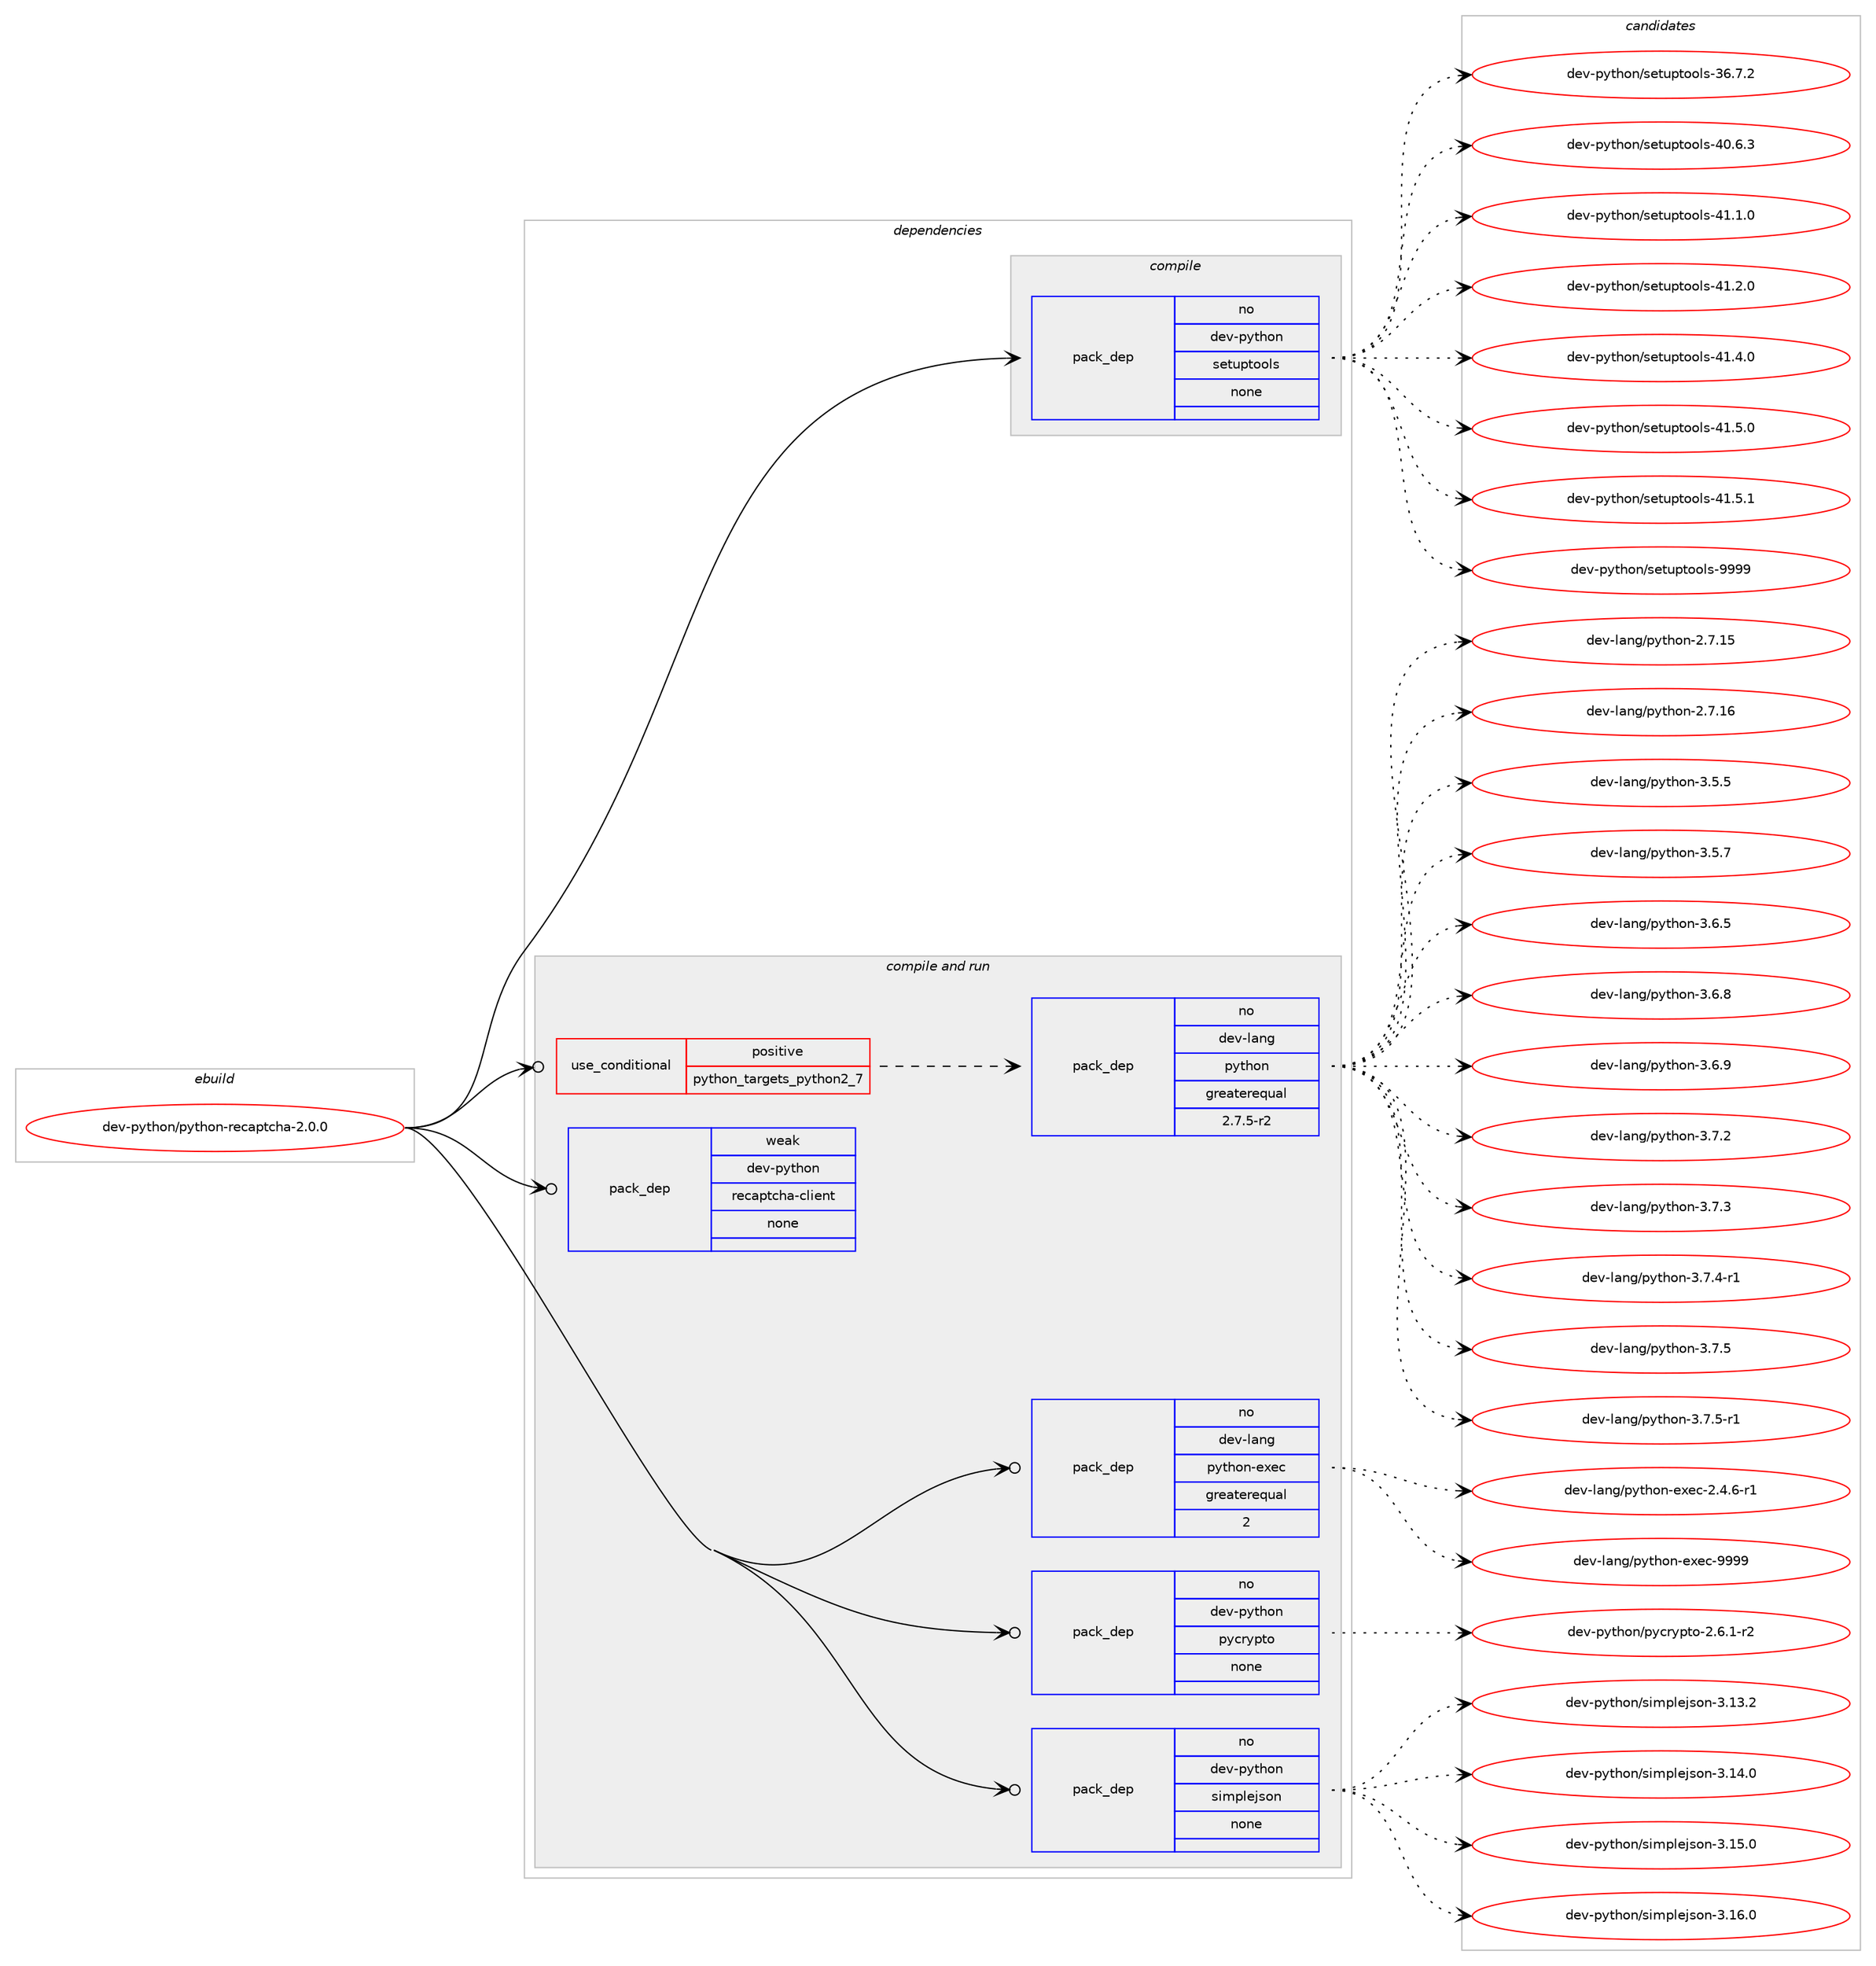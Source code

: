digraph prolog {

# *************
# Graph options
# *************

newrank=true;
concentrate=true;
compound=true;
graph [rankdir=LR,fontname=Helvetica,fontsize=10,ranksep=1.5];#, ranksep=2.5, nodesep=0.2];
edge  [arrowhead=vee];
node  [fontname=Helvetica,fontsize=10];

# **********
# The ebuild
# **********

subgraph cluster_leftcol {
color=gray;
rank=same;
label=<<i>ebuild</i>>;
id [label="dev-python/python-recaptcha-2.0.0", color=red, width=4, href="../dev-python/python-recaptcha-2.0.0.svg"];
}

# ****************
# The dependencies
# ****************

subgraph cluster_midcol {
color=gray;
label=<<i>dependencies</i>>;
subgraph cluster_compile {
fillcolor="#eeeeee";
style=filled;
label=<<i>compile</i>>;
subgraph pack472951 {
dependency632668 [label=<<TABLE BORDER="0" CELLBORDER="1" CELLSPACING="0" CELLPADDING="4" WIDTH="220"><TR><TD ROWSPAN="6" CELLPADDING="30">pack_dep</TD></TR><TR><TD WIDTH="110">no</TD></TR><TR><TD>dev-python</TD></TR><TR><TD>setuptools</TD></TR><TR><TD>none</TD></TR><TR><TD></TD></TR></TABLE>>, shape=none, color=blue];
}
id:e -> dependency632668:w [weight=20,style="solid",arrowhead="vee"];
}
subgraph cluster_compileandrun {
fillcolor="#eeeeee";
style=filled;
label=<<i>compile and run</i>>;
subgraph cond147846 {
dependency632669 [label=<<TABLE BORDER="0" CELLBORDER="1" CELLSPACING="0" CELLPADDING="4"><TR><TD ROWSPAN="3" CELLPADDING="10">use_conditional</TD></TR><TR><TD>positive</TD></TR><TR><TD>python_targets_python2_7</TD></TR></TABLE>>, shape=none, color=red];
subgraph pack472952 {
dependency632670 [label=<<TABLE BORDER="0" CELLBORDER="1" CELLSPACING="0" CELLPADDING="4" WIDTH="220"><TR><TD ROWSPAN="6" CELLPADDING="30">pack_dep</TD></TR><TR><TD WIDTH="110">no</TD></TR><TR><TD>dev-lang</TD></TR><TR><TD>python</TD></TR><TR><TD>greaterequal</TD></TR><TR><TD>2.7.5-r2</TD></TR></TABLE>>, shape=none, color=blue];
}
dependency632669:e -> dependency632670:w [weight=20,style="dashed",arrowhead="vee"];
}
id:e -> dependency632669:w [weight=20,style="solid",arrowhead="odotvee"];
subgraph pack472953 {
dependency632671 [label=<<TABLE BORDER="0" CELLBORDER="1" CELLSPACING="0" CELLPADDING="4" WIDTH="220"><TR><TD ROWSPAN="6" CELLPADDING="30">pack_dep</TD></TR><TR><TD WIDTH="110">no</TD></TR><TR><TD>dev-lang</TD></TR><TR><TD>python-exec</TD></TR><TR><TD>greaterequal</TD></TR><TR><TD>2</TD></TR></TABLE>>, shape=none, color=blue];
}
id:e -> dependency632671:w [weight=20,style="solid",arrowhead="odotvee"];
subgraph pack472954 {
dependency632672 [label=<<TABLE BORDER="0" CELLBORDER="1" CELLSPACING="0" CELLPADDING="4" WIDTH="220"><TR><TD ROWSPAN="6" CELLPADDING="30">pack_dep</TD></TR><TR><TD WIDTH="110">no</TD></TR><TR><TD>dev-python</TD></TR><TR><TD>pycrypto</TD></TR><TR><TD>none</TD></TR><TR><TD></TD></TR></TABLE>>, shape=none, color=blue];
}
id:e -> dependency632672:w [weight=20,style="solid",arrowhead="odotvee"];
subgraph pack472955 {
dependency632673 [label=<<TABLE BORDER="0" CELLBORDER="1" CELLSPACING="0" CELLPADDING="4" WIDTH="220"><TR><TD ROWSPAN="6" CELLPADDING="30">pack_dep</TD></TR><TR><TD WIDTH="110">no</TD></TR><TR><TD>dev-python</TD></TR><TR><TD>simplejson</TD></TR><TR><TD>none</TD></TR><TR><TD></TD></TR></TABLE>>, shape=none, color=blue];
}
id:e -> dependency632673:w [weight=20,style="solid",arrowhead="odotvee"];
subgraph pack472956 {
dependency632674 [label=<<TABLE BORDER="0" CELLBORDER="1" CELLSPACING="0" CELLPADDING="4" WIDTH="220"><TR><TD ROWSPAN="6" CELLPADDING="30">pack_dep</TD></TR><TR><TD WIDTH="110">weak</TD></TR><TR><TD>dev-python</TD></TR><TR><TD>recaptcha-client</TD></TR><TR><TD>none</TD></TR><TR><TD></TD></TR></TABLE>>, shape=none, color=blue];
}
id:e -> dependency632674:w [weight=20,style="solid",arrowhead="odotvee"];
}
subgraph cluster_run {
fillcolor="#eeeeee";
style=filled;
label=<<i>run</i>>;
}
}

# **************
# The candidates
# **************

subgraph cluster_choices {
rank=same;
color=gray;
label=<<i>candidates</i>>;

subgraph choice472951 {
color=black;
nodesep=1;
choice100101118451121211161041111104711510111611711211611111110811545515446554650 [label="dev-python/setuptools-36.7.2", color=red, width=4,href="../dev-python/setuptools-36.7.2.svg"];
choice100101118451121211161041111104711510111611711211611111110811545524846544651 [label="dev-python/setuptools-40.6.3", color=red, width=4,href="../dev-python/setuptools-40.6.3.svg"];
choice100101118451121211161041111104711510111611711211611111110811545524946494648 [label="dev-python/setuptools-41.1.0", color=red, width=4,href="../dev-python/setuptools-41.1.0.svg"];
choice100101118451121211161041111104711510111611711211611111110811545524946504648 [label="dev-python/setuptools-41.2.0", color=red, width=4,href="../dev-python/setuptools-41.2.0.svg"];
choice100101118451121211161041111104711510111611711211611111110811545524946524648 [label="dev-python/setuptools-41.4.0", color=red, width=4,href="../dev-python/setuptools-41.4.0.svg"];
choice100101118451121211161041111104711510111611711211611111110811545524946534648 [label="dev-python/setuptools-41.5.0", color=red, width=4,href="../dev-python/setuptools-41.5.0.svg"];
choice100101118451121211161041111104711510111611711211611111110811545524946534649 [label="dev-python/setuptools-41.5.1", color=red, width=4,href="../dev-python/setuptools-41.5.1.svg"];
choice10010111845112121116104111110471151011161171121161111111081154557575757 [label="dev-python/setuptools-9999", color=red, width=4,href="../dev-python/setuptools-9999.svg"];
dependency632668:e -> choice100101118451121211161041111104711510111611711211611111110811545515446554650:w [style=dotted,weight="100"];
dependency632668:e -> choice100101118451121211161041111104711510111611711211611111110811545524846544651:w [style=dotted,weight="100"];
dependency632668:e -> choice100101118451121211161041111104711510111611711211611111110811545524946494648:w [style=dotted,weight="100"];
dependency632668:e -> choice100101118451121211161041111104711510111611711211611111110811545524946504648:w [style=dotted,weight="100"];
dependency632668:e -> choice100101118451121211161041111104711510111611711211611111110811545524946524648:w [style=dotted,weight="100"];
dependency632668:e -> choice100101118451121211161041111104711510111611711211611111110811545524946534648:w [style=dotted,weight="100"];
dependency632668:e -> choice100101118451121211161041111104711510111611711211611111110811545524946534649:w [style=dotted,weight="100"];
dependency632668:e -> choice10010111845112121116104111110471151011161171121161111111081154557575757:w [style=dotted,weight="100"];
}
subgraph choice472952 {
color=black;
nodesep=1;
choice10010111845108971101034711212111610411111045504655464953 [label="dev-lang/python-2.7.15", color=red, width=4,href="../dev-lang/python-2.7.15.svg"];
choice10010111845108971101034711212111610411111045504655464954 [label="dev-lang/python-2.7.16", color=red, width=4,href="../dev-lang/python-2.7.16.svg"];
choice100101118451089711010347112121116104111110455146534653 [label="dev-lang/python-3.5.5", color=red, width=4,href="../dev-lang/python-3.5.5.svg"];
choice100101118451089711010347112121116104111110455146534655 [label="dev-lang/python-3.5.7", color=red, width=4,href="../dev-lang/python-3.5.7.svg"];
choice100101118451089711010347112121116104111110455146544653 [label="dev-lang/python-3.6.5", color=red, width=4,href="../dev-lang/python-3.6.5.svg"];
choice100101118451089711010347112121116104111110455146544656 [label="dev-lang/python-3.6.8", color=red, width=4,href="../dev-lang/python-3.6.8.svg"];
choice100101118451089711010347112121116104111110455146544657 [label="dev-lang/python-3.6.9", color=red, width=4,href="../dev-lang/python-3.6.9.svg"];
choice100101118451089711010347112121116104111110455146554650 [label="dev-lang/python-3.7.2", color=red, width=4,href="../dev-lang/python-3.7.2.svg"];
choice100101118451089711010347112121116104111110455146554651 [label="dev-lang/python-3.7.3", color=red, width=4,href="../dev-lang/python-3.7.3.svg"];
choice1001011184510897110103471121211161041111104551465546524511449 [label="dev-lang/python-3.7.4-r1", color=red, width=4,href="../dev-lang/python-3.7.4-r1.svg"];
choice100101118451089711010347112121116104111110455146554653 [label="dev-lang/python-3.7.5", color=red, width=4,href="../dev-lang/python-3.7.5.svg"];
choice1001011184510897110103471121211161041111104551465546534511449 [label="dev-lang/python-3.7.5-r1", color=red, width=4,href="../dev-lang/python-3.7.5-r1.svg"];
dependency632670:e -> choice10010111845108971101034711212111610411111045504655464953:w [style=dotted,weight="100"];
dependency632670:e -> choice10010111845108971101034711212111610411111045504655464954:w [style=dotted,weight="100"];
dependency632670:e -> choice100101118451089711010347112121116104111110455146534653:w [style=dotted,weight="100"];
dependency632670:e -> choice100101118451089711010347112121116104111110455146534655:w [style=dotted,weight="100"];
dependency632670:e -> choice100101118451089711010347112121116104111110455146544653:w [style=dotted,weight="100"];
dependency632670:e -> choice100101118451089711010347112121116104111110455146544656:w [style=dotted,weight="100"];
dependency632670:e -> choice100101118451089711010347112121116104111110455146544657:w [style=dotted,weight="100"];
dependency632670:e -> choice100101118451089711010347112121116104111110455146554650:w [style=dotted,weight="100"];
dependency632670:e -> choice100101118451089711010347112121116104111110455146554651:w [style=dotted,weight="100"];
dependency632670:e -> choice1001011184510897110103471121211161041111104551465546524511449:w [style=dotted,weight="100"];
dependency632670:e -> choice100101118451089711010347112121116104111110455146554653:w [style=dotted,weight="100"];
dependency632670:e -> choice1001011184510897110103471121211161041111104551465546534511449:w [style=dotted,weight="100"];
}
subgraph choice472953 {
color=black;
nodesep=1;
choice10010111845108971101034711212111610411111045101120101994550465246544511449 [label="dev-lang/python-exec-2.4.6-r1", color=red, width=4,href="../dev-lang/python-exec-2.4.6-r1.svg"];
choice10010111845108971101034711212111610411111045101120101994557575757 [label="dev-lang/python-exec-9999", color=red, width=4,href="../dev-lang/python-exec-9999.svg"];
dependency632671:e -> choice10010111845108971101034711212111610411111045101120101994550465246544511449:w [style=dotted,weight="100"];
dependency632671:e -> choice10010111845108971101034711212111610411111045101120101994557575757:w [style=dotted,weight="100"];
}
subgraph choice472954 {
color=black;
nodesep=1;
choice1001011184511212111610411111047112121991141211121161114550465446494511450 [label="dev-python/pycrypto-2.6.1-r2", color=red, width=4,href="../dev-python/pycrypto-2.6.1-r2.svg"];
dependency632672:e -> choice1001011184511212111610411111047112121991141211121161114550465446494511450:w [style=dotted,weight="100"];
}
subgraph choice472955 {
color=black;
nodesep=1;
choice100101118451121211161041111104711510510911210810110611511111045514649514650 [label="dev-python/simplejson-3.13.2", color=red, width=4,href="../dev-python/simplejson-3.13.2.svg"];
choice100101118451121211161041111104711510510911210810110611511111045514649524648 [label="dev-python/simplejson-3.14.0", color=red, width=4,href="../dev-python/simplejson-3.14.0.svg"];
choice100101118451121211161041111104711510510911210810110611511111045514649534648 [label="dev-python/simplejson-3.15.0", color=red, width=4,href="../dev-python/simplejson-3.15.0.svg"];
choice100101118451121211161041111104711510510911210810110611511111045514649544648 [label="dev-python/simplejson-3.16.0", color=red, width=4,href="../dev-python/simplejson-3.16.0.svg"];
dependency632673:e -> choice100101118451121211161041111104711510510911210810110611511111045514649514650:w [style=dotted,weight="100"];
dependency632673:e -> choice100101118451121211161041111104711510510911210810110611511111045514649524648:w [style=dotted,weight="100"];
dependency632673:e -> choice100101118451121211161041111104711510510911210810110611511111045514649534648:w [style=dotted,weight="100"];
dependency632673:e -> choice100101118451121211161041111104711510510911210810110611511111045514649544648:w [style=dotted,weight="100"];
}
subgraph choice472956 {
color=black;
nodesep=1;
}
}

}
